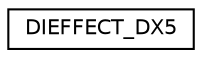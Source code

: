 digraph "Graphical Class Hierarchy"
{
 // LATEX_PDF_SIZE
  edge [fontname="Helvetica",fontsize="10",labelfontname="Helvetica",labelfontsize="10"];
  node [fontname="Helvetica",fontsize="10",shape=record];
  rankdir="LR";
  Node0 [label="DIEFFECT_DX5",height=0.2,width=0.4,color="black", fillcolor="white", style="filled",URL="$structDIEFFECT__DX5.html",tooltip=" "];
}
